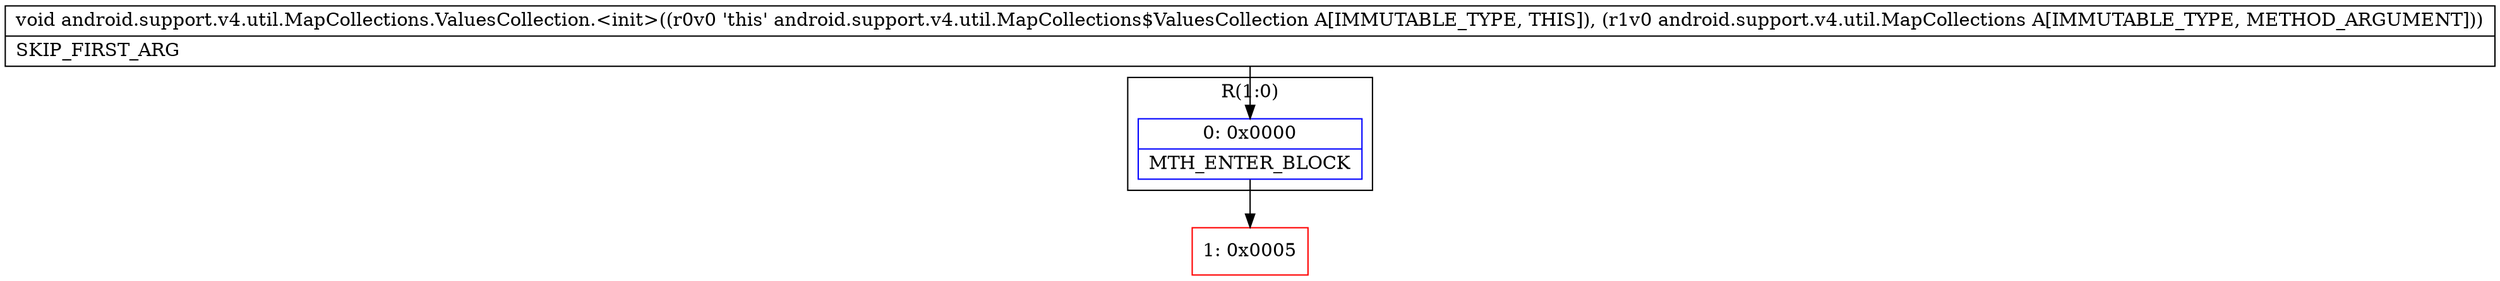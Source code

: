 digraph "CFG forandroid.support.v4.util.MapCollections.ValuesCollection.\<init\>(Landroid\/support\/v4\/util\/MapCollections;)V" {
subgraph cluster_Region_2044520057 {
label = "R(1:0)";
node [shape=record,color=blue];
Node_0 [shape=record,label="{0\:\ 0x0000|MTH_ENTER_BLOCK\l}"];
}
Node_1 [shape=record,color=red,label="{1\:\ 0x0005}"];
MethodNode[shape=record,label="{void android.support.v4.util.MapCollections.ValuesCollection.\<init\>((r0v0 'this' android.support.v4.util.MapCollections$ValuesCollection A[IMMUTABLE_TYPE, THIS]), (r1v0 android.support.v4.util.MapCollections A[IMMUTABLE_TYPE, METHOD_ARGUMENT]))  | SKIP_FIRST_ARG\l}"];
MethodNode -> Node_0;
Node_0 -> Node_1;
}

